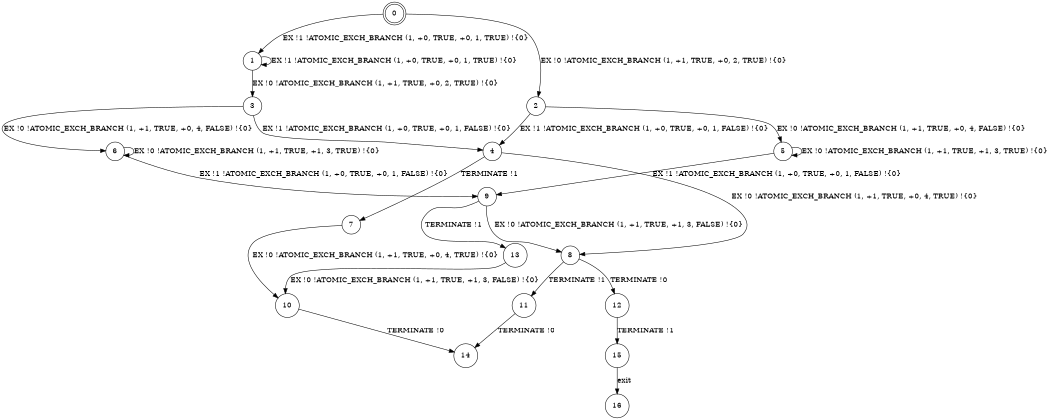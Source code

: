digraph BCG {
size = "7, 10.5";
center = TRUE;
node [shape = circle];
0 [peripheries = 2];
0 -> 1 [label = "EX !1 !ATOMIC_EXCH_BRANCH (1, +0, TRUE, +0, 1, TRUE) !{0}"];
0 -> 2 [label = "EX !0 !ATOMIC_EXCH_BRANCH (1, +1, TRUE, +0, 2, TRUE) !{0}"];
1 -> 3 [label = "EX !0 !ATOMIC_EXCH_BRANCH (1, +1, TRUE, +0, 2, TRUE) !{0}"];
1 -> 1 [label = "EX !1 !ATOMIC_EXCH_BRANCH (1, +0, TRUE, +0, 1, TRUE) !{0}"];
2 -> 4 [label = "EX !1 !ATOMIC_EXCH_BRANCH (1, +0, TRUE, +0, 1, FALSE) !{0}"];
2 -> 5 [label = "EX !0 !ATOMIC_EXCH_BRANCH (1, +1, TRUE, +0, 4, FALSE) !{0}"];
3 -> 4 [label = "EX !1 !ATOMIC_EXCH_BRANCH (1, +0, TRUE, +0, 1, FALSE) !{0}"];
3 -> 6 [label = "EX !0 !ATOMIC_EXCH_BRANCH (1, +1, TRUE, +0, 4, FALSE) !{0}"];
4 -> 7 [label = "TERMINATE !1"];
4 -> 8 [label = "EX !0 !ATOMIC_EXCH_BRANCH (1, +1, TRUE, +0, 4, TRUE) !{0}"];
5 -> 9 [label = "EX !1 !ATOMIC_EXCH_BRANCH (1, +0, TRUE, +0, 1, FALSE) !{0}"];
5 -> 5 [label = "EX !0 !ATOMIC_EXCH_BRANCH (1, +1, TRUE, +1, 3, TRUE) !{0}"];
6 -> 9 [label = "EX !1 !ATOMIC_EXCH_BRANCH (1, +0, TRUE, +0, 1, FALSE) !{0}"];
6 -> 6 [label = "EX !0 !ATOMIC_EXCH_BRANCH (1, +1, TRUE, +1, 3, TRUE) !{0}"];
7 -> 10 [label = "EX !0 !ATOMIC_EXCH_BRANCH (1, +1, TRUE, +0, 4, TRUE) !{0}"];
8 -> 11 [label = "TERMINATE !1"];
8 -> 12 [label = "TERMINATE !0"];
9 -> 13 [label = "TERMINATE !1"];
9 -> 8 [label = "EX !0 !ATOMIC_EXCH_BRANCH (1, +1, TRUE, +1, 3, FALSE) !{0}"];
10 -> 14 [label = "TERMINATE !0"];
11 -> 14 [label = "TERMINATE !0"];
12 -> 15 [label = "TERMINATE !1"];
13 -> 10 [label = "EX !0 !ATOMIC_EXCH_BRANCH (1, +1, TRUE, +1, 3, FALSE) !{0}"];
15 -> 16 [label = "exit"];
}
